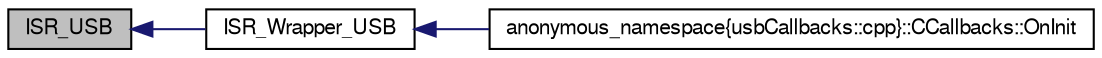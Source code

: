 digraph G
{
  bgcolor="transparent";
  edge [fontname="FreeSans",fontsize=10,labelfontname="FreeSans",labelfontsize=10];
  node [fontname="FreeSans",fontsize=10,shape=record];
  rankdir=LR;
  Node1 [label="ISR_USB",height=0.2,width=0.4,color="black", fillcolor="grey75", style="filled" fontcolor="black"];
  Node1 -> Node2 [dir=back,color="midnightblue",fontsize=10,style="solid",fontname="FreeSans"];
  Node2 [label="ISR_Wrapper_USB",height=0.2,width=0.4,color="black",URL="$_i_s_r_8cpp.html#0ed728d6985012a740e52441da49fbcb"];
  Node2 -> Node3 [dir=back,color="midnightblue",fontsize=10,style="solid",fontname="FreeSans"];
  Node3 [label="anonymous_namespace\{usbCallbacks::cpp\}::CCallbacks::OnInit",height=0.2,width=0.4,color="black",URL="$classanonymous__namespace_02usb_callbacks_8cpp_03_1_1_c_callbacks.html#162d616bfa6ac9bdc3c571ef44297df3",tooltip="Callback API (usb_api_callbacks)."];
}
